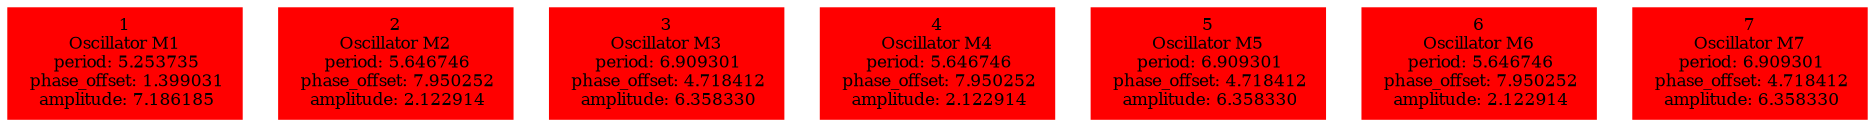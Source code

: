  digraph g{ forcelabels=true;
1 [label=<1<BR />Oscillator M1<BR /> period: 5.253735<BR /> phase_offset: 1.399031<BR /> amplitude: 7.186185>, shape=box,color=red,style=filled,fontsize=8];2 [label=<2<BR />Oscillator M2<BR /> period: 5.646746<BR /> phase_offset: 7.950252<BR /> amplitude: 2.122914>, shape=box,color=red,style=filled,fontsize=8];3 [label=<3<BR />Oscillator M3<BR /> period: 6.909301<BR /> phase_offset: 4.718412<BR /> amplitude: 6.358330>, shape=box,color=red,style=filled,fontsize=8];4 [label=<4<BR />Oscillator M4<BR /> period: 5.646746<BR /> phase_offset: 7.950252<BR /> amplitude: 2.122914>, shape=box,color=red,style=filled,fontsize=8];5 [label=<5<BR />Oscillator M5<BR /> period: 6.909301<BR /> phase_offset: 4.718412<BR /> amplitude: 6.358330>, shape=box,color=red,style=filled,fontsize=8];6 [label=<6<BR />Oscillator M6<BR /> period: 5.646746<BR /> phase_offset: 7.950252<BR /> amplitude: 2.122914>, shape=box,color=red,style=filled,fontsize=8];7 [label=<7<BR />Oscillator M7<BR /> period: 6.909301<BR /> phase_offset: 4.718412<BR /> amplitude: 6.358330>, shape=box,color=red,style=filled,fontsize=8]; }

